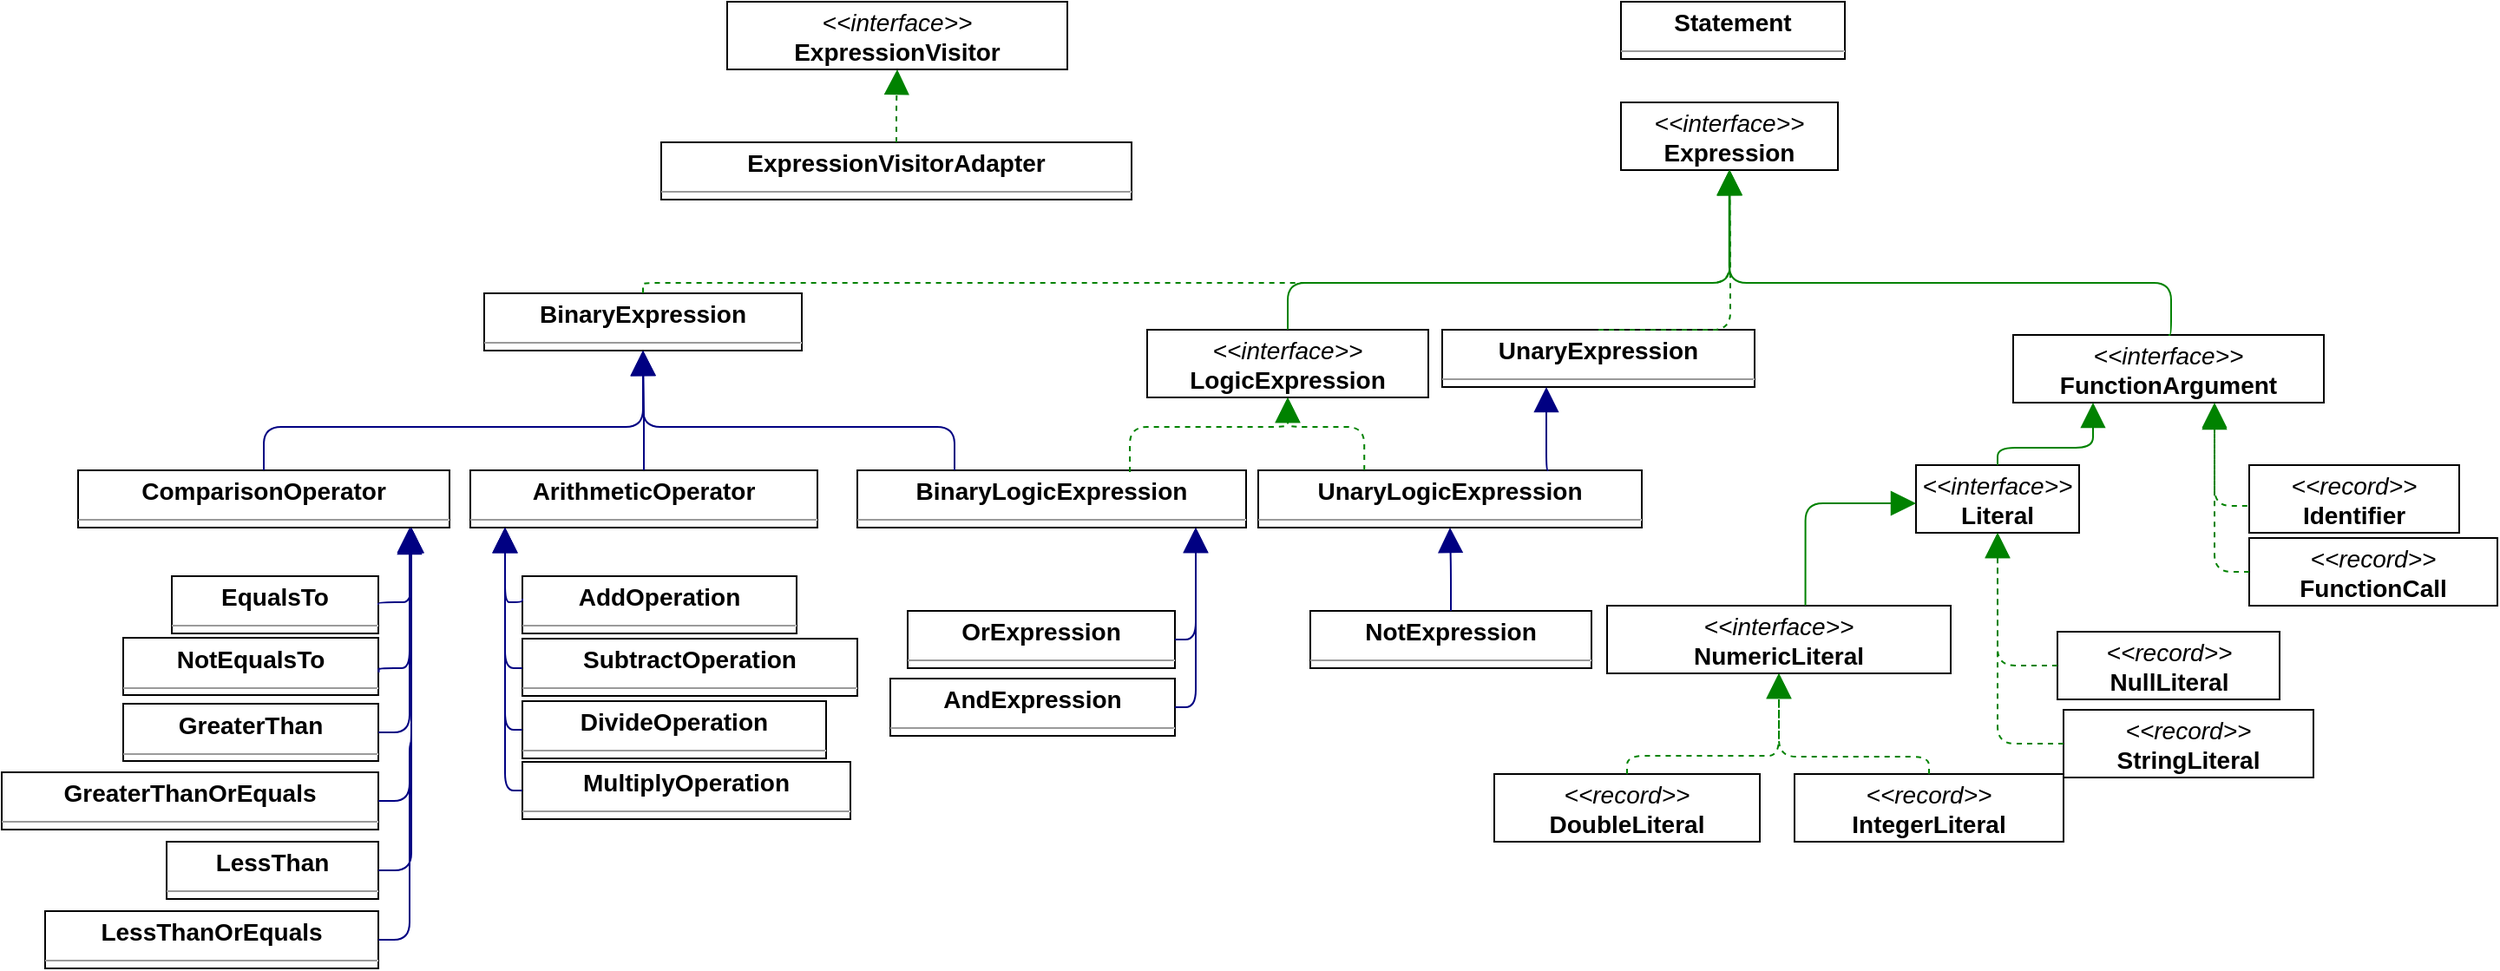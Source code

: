<mxfile version="27.1.4">
  <diagram name="Page-1" id="yp0OEIX2oCFz1iNVK1zR">
    <mxGraphModel dx="576" dy="1897" grid="1" gridSize="10" guides="1" tooltips="1" connect="1" arrows="1" fold="1" page="1" pageScale="1" pageWidth="850" pageHeight="1100" math="0" shadow="0">
      <root>
        <mxCell id="0" />
        <mxCell id="1" parent="0" />
        <mxCell id="x8wqoXhmhFcVxB8aigLl-1" value="&lt;p style=&quot;margin:0px;margin-top:4px;text-align:center;&quot;&gt;&lt;b&gt;AddOperation&lt;/b&gt;&lt;/p&gt;&lt;hr size=&quot;1&quot;/&gt;" style="verticalAlign=top;align=left;overflow=fill;fontSize=14;fontFamily=Helvetica;html=1;rounded=0;shadow=0;comic=0;labelBackgroundColor=none;strokeWidth=1;" parent="1" vertex="1">
          <mxGeometry x="1450" y="207" width="158" height="33" as="geometry" />
        </mxCell>
        <mxCell id="x8wqoXhmhFcVxB8aigLl-2" value="&lt;p style=&quot;margin:0px;margin-top:4px;text-align:center;&quot;&gt;&lt;b&gt;AndExpression&lt;/b&gt;&lt;/p&gt;&lt;hr size=&quot;1&quot;/&gt;" style="verticalAlign=top;align=left;overflow=fill;fontSize=14;fontFamily=Helvetica;html=1;rounded=0;shadow=0;comic=0;labelBackgroundColor=none;strokeWidth=1;" parent="1" vertex="1">
          <mxGeometry x="1662" y="266" width="164" height="33" as="geometry" />
        </mxCell>
        <mxCell id="x8wqoXhmhFcVxB8aigLl-3" value="&lt;p style=&quot;margin:0px;margin-top:4px;text-align:center;&quot;&gt;&lt;b&gt;ArithmeticOperator&lt;/b&gt;&lt;/p&gt;&lt;hr size=&quot;1&quot;/&gt;" style="verticalAlign=top;align=left;overflow=fill;fontSize=14;fontFamily=Helvetica;html=1;rounded=0;shadow=0;comic=0;labelBackgroundColor=none;strokeWidth=1;" parent="1" vertex="1">
          <mxGeometry x="1420" y="146" width="200" height="33" as="geometry" />
        </mxCell>
        <mxCell id="x8wqoXhmhFcVxB8aigLl-4" value="&lt;p style=&quot;margin:0px;margin-top:4px;text-align:center;&quot;&gt;&lt;b&gt;BinaryExpression&lt;/b&gt;&lt;/p&gt;&lt;hr size=&quot;1&quot;/&gt;" style="verticalAlign=top;align=left;overflow=fill;fontSize=14;fontFamily=Helvetica;html=1;rounded=0;shadow=0;comic=0;labelBackgroundColor=none;strokeWidth=1;" parent="1" vertex="1">
          <mxGeometry x="1428" y="44" width="183" height="33" as="geometry" />
        </mxCell>
        <mxCell id="x8wqoXhmhFcVxB8aigLl-5" value="&lt;p style=&quot;margin:0px;margin-top:4px;text-align:center;&quot;&gt;&lt;b&gt;BinaryLogicExpression&lt;/b&gt;&lt;/p&gt;&lt;hr size=&quot;1&quot;/&gt;" style="verticalAlign=top;align=left;overflow=fill;fontSize=14;fontFamily=Helvetica;html=1;rounded=0;shadow=0;comic=0;labelBackgroundColor=none;strokeWidth=1;" parent="1" vertex="1">
          <mxGeometry x="1643" y="146" width="224" height="33" as="geometry" />
        </mxCell>
        <mxCell id="x8wqoXhmhFcVxB8aigLl-6" value="&lt;p style=&quot;margin:0px;margin-top:4px;text-align:center;&quot;&gt;&lt;b&gt;ComparisonOperator&lt;/b&gt;&lt;/p&gt;&lt;hr size=&quot;1&quot;/&gt;" style="verticalAlign=top;align=left;overflow=fill;fontSize=14;fontFamily=Helvetica;html=1;rounded=0;shadow=0;comic=0;labelBackgroundColor=none;strokeWidth=1;" parent="1" vertex="1">
          <mxGeometry x="1194" y="146" width="214" height="33" as="geometry" />
        </mxCell>
        <mxCell id="x8wqoXhmhFcVxB8aigLl-7" value="&lt;p style=&quot;margin:0px;margin-top:4px;text-align:center;&quot;&gt;&lt;b&gt;DivideOperation&lt;/b&gt;&lt;/p&gt;&lt;hr size=&quot;1&quot;/&gt;" style="verticalAlign=top;align=left;overflow=fill;fontSize=14;fontFamily=Helvetica;html=1;rounded=0;shadow=0;comic=0;labelBackgroundColor=none;strokeWidth=1;" parent="1" vertex="1">
          <mxGeometry x="1450" y="279" width="175" height="33" as="geometry" />
        </mxCell>
        <mxCell id="x8wqoXhmhFcVxB8aigLl-8" value="&lt;p style=&quot;margin:0px;margin-top:4px;text-align:center;&quot;&gt;&lt;i&gt;&amp;lt;&amp;lt;record&amp;gt;&amp;gt;&lt;/i&gt;&lt;br/&gt;&lt;b&gt;DoubleLiteral&lt;/b&gt;&lt;/p&gt;&lt;hr size=&quot;1&quot;/&gt;" style="verticalAlign=top;align=left;overflow=fill;fontSize=14;fontFamily=Helvetica;html=1;rounded=0;shadow=0;comic=0;labelBackgroundColor=none;strokeWidth=1;" parent="1" vertex="1">
          <mxGeometry x="2010" y="321" width="153" height="39" as="geometry" />
        </mxCell>
        <mxCell id="x8wqoXhmhFcVxB8aigLl-9" value="&lt;p style=&quot;margin:0px;margin-top:4px;text-align:center;&quot;&gt;&lt;b&gt;EqualsTo&lt;/b&gt;&lt;/p&gt;&lt;hr size=&quot;1&quot;/&gt;" style="verticalAlign=top;align=left;overflow=fill;fontSize=14;fontFamily=Helvetica;html=1;rounded=0;shadow=0;comic=0;labelBackgroundColor=none;strokeWidth=1;" parent="1" vertex="1">
          <mxGeometry x="1248" y="207" width="119" height="33" as="geometry" />
        </mxCell>
        <mxCell id="x8wqoXhmhFcVxB8aigLl-10" value="&lt;p style=&quot;margin:0px;margin-top:4px;text-align:center;&quot;&gt;&lt;i&gt;&amp;lt;&amp;lt;interface&amp;gt;&amp;gt;&lt;/i&gt;&lt;br/&gt;&lt;b&gt;Expression&lt;/b&gt;&lt;/p&gt;&lt;hr size=&quot;1&quot;/&gt;" style="verticalAlign=top;align=left;overflow=fill;fontSize=14;fontFamily=Helvetica;html=1;rounded=0;shadow=0;comic=0;labelBackgroundColor=none;strokeWidth=1;" parent="1" vertex="1">
          <mxGeometry x="2083" y="-66" width="125" height="39" as="geometry" />
        </mxCell>
        <mxCell id="x8wqoXhmhFcVxB8aigLl-11" value="&lt;p style=&quot;margin:0px;margin-top:4px;text-align:center;&quot;&gt;&lt;i&gt;&amp;lt;&amp;lt;interface&amp;gt;&amp;gt;&lt;/i&gt;&lt;br/&gt;&lt;b&gt;ExpressionVisitor&lt;T&gt;&lt;/b&gt;&lt;/p&gt;&lt;hr size=&quot;1&quot;/&gt;" style="verticalAlign=top;align=left;overflow=fill;fontSize=14;fontFamily=Helvetica;html=1;rounded=0;shadow=0;comic=0;labelBackgroundColor=none;strokeWidth=1;" parent="1" vertex="1">
          <mxGeometry x="1568" y="-124" width="196" height="39" as="geometry" />
        </mxCell>
        <mxCell id="x8wqoXhmhFcVxB8aigLl-12" value="&lt;p style=&quot;margin:0px;margin-top:4px;text-align:center;&quot;&gt;&lt;b&gt;ExpressionVisitorAdapter&lt;T&gt;&lt;/b&gt;&lt;/p&gt;&lt;hr size=&quot;1&quot;/&gt;" style="verticalAlign=top;align=left;overflow=fill;fontSize=14;fontFamily=Helvetica;html=1;rounded=0;shadow=0;comic=0;labelBackgroundColor=none;strokeWidth=1;" parent="1" vertex="1">
          <mxGeometry x="1530" y="-43" width="271" height="33" as="geometry" />
        </mxCell>
        <mxCell id="x8wqoXhmhFcVxB8aigLl-13" value="&lt;p style=&quot;margin:0px;margin-top:4px;text-align:center;&quot;&gt;&lt;i&gt;&amp;lt;&amp;lt;interface&amp;gt;&amp;gt;&lt;/i&gt;&lt;br/&gt;&lt;b&gt;FunctionArgument&lt;/b&gt;&lt;/p&gt;&lt;hr size=&quot;1&quot;/&gt;" style="verticalAlign=top;align=left;overflow=fill;fontSize=14;fontFamily=Helvetica;html=1;rounded=0;shadow=0;comic=0;labelBackgroundColor=none;strokeWidth=1;" parent="1" vertex="1">
          <mxGeometry x="2309" y="68" width="179" height="39" as="geometry" />
        </mxCell>
        <mxCell id="x8wqoXhmhFcVxB8aigLl-14" value="&lt;p style=&quot;margin:0px;margin-top:4px;text-align:center;&quot;&gt;&lt;i&gt;&amp;lt;&amp;lt;record&amp;gt;&amp;gt;&lt;/i&gt;&lt;br/&gt;&lt;b&gt;FunctionCall&lt;/b&gt;&lt;/p&gt;&lt;hr size=&quot;1&quot;/&gt;" style="verticalAlign=top;align=left;overflow=fill;fontSize=14;fontFamily=Helvetica;html=1;rounded=0;shadow=0;comic=0;labelBackgroundColor=none;strokeWidth=1;" parent="1" vertex="1">
          <mxGeometry x="2445" y="185" width="143" height="39" as="geometry" />
        </mxCell>
        <mxCell id="x8wqoXhmhFcVxB8aigLl-15" value="&lt;p style=&quot;margin:0px;margin-top:4px;text-align:center;&quot;&gt;&lt;b&gt;GreaterThan&lt;/b&gt;&lt;/p&gt;&lt;hr size=&quot;1&quot;/&gt;" style="verticalAlign=top;align=left;overflow=fill;fontSize=14;fontFamily=Helvetica;html=1;rounded=0;shadow=0;comic=0;labelBackgroundColor=none;strokeWidth=1;" parent="1" vertex="1">
          <mxGeometry x="1220" y="280.5" width="147" height="33" as="geometry" />
        </mxCell>
        <mxCell id="x8wqoXhmhFcVxB8aigLl-16" value="&lt;p style=&quot;margin:0px;margin-top:4px;text-align:center;&quot;&gt;&lt;b&gt;GreaterThanOrEquals&lt;/b&gt;&lt;/p&gt;&lt;hr size=&quot;1&quot;/&gt;" style="verticalAlign=top;align=left;overflow=fill;fontSize=14;fontFamily=Helvetica;html=1;rounded=0;shadow=0;comic=0;labelBackgroundColor=none;strokeWidth=1;" parent="1" vertex="1">
          <mxGeometry x="1150" y="320" width="217" height="33" as="geometry" />
        </mxCell>
        <mxCell id="x8wqoXhmhFcVxB8aigLl-17" value="&lt;p style=&quot;margin:0px;margin-top:4px;text-align:center;&quot;&gt;&lt;i&gt;&amp;lt;&amp;lt;record&amp;gt;&amp;gt;&lt;/i&gt;&lt;br/&gt;&lt;b&gt;Identifier&lt;/b&gt;&lt;/p&gt;&lt;hr size=&quot;1&quot;/&gt;" style="verticalAlign=top;align=left;overflow=fill;fontSize=14;fontFamily=Helvetica;html=1;rounded=0;shadow=0;comic=0;labelBackgroundColor=none;strokeWidth=1;" parent="1" vertex="1">
          <mxGeometry x="2445" y="143" width="121" height="39" as="geometry" />
        </mxCell>
        <mxCell id="x8wqoXhmhFcVxB8aigLl-18" value="&lt;p style=&quot;margin:0px;margin-top:4px;text-align:center;&quot;&gt;&lt;i&gt;&amp;lt;&amp;lt;record&amp;gt;&amp;gt;&lt;/i&gt;&lt;br/&gt;&lt;b&gt;IntegerLiteral&lt;/b&gt;&lt;/p&gt;&lt;hr size=&quot;1&quot;/&gt;" style="verticalAlign=top;align=left;overflow=fill;fontSize=14;fontFamily=Helvetica;html=1;rounded=0;shadow=0;comic=0;labelBackgroundColor=none;strokeWidth=1;" parent="1" vertex="1">
          <mxGeometry x="2183" y="321" width="155" height="39" as="geometry" />
        </mxCell>
        <mxCell id="x8wqoXhmhFcVxB8aigLl-19" value="&lt;p style=&quot;margin:0px;margin-top:4px;text-align:center;&quot;&gt;&lt;b&gt;LessThan&lt;/b&gt;&lt;/p&gt;&lt;hr size=&quot;1&quot;/&gt;" style="verticalAlign=top;align=left;overflow=fill;fontSize=14;fontFamily=Helvetica;html=1;rounded=0;shadow=0;comic=0;labelBackgroundColor=none;strokeWidth=1;" parent="1" vertex="1">
          <mxGeometry x="1245" y="360" width="122" height="33" as="geometry" />
        </mxCell>
        <mxCell id="x8wqoXhmhFcVxB8aigLl-20" value="&lt;p style=&quot;margin:0px;margin-top:4px;text-align:center;&quot;&gt;&lt;b&gt;LessThanOrEquals&lt;/b&gt;&lt;/p&gt;&lt;hr size=&quot;1&quot;/&gt;" style="verticalAlign=top;align=left;overflow=fill;fontSize=14;fontFamily=Helvetica;html=1;rounded=0;shadow=0;comic=0;labelBackgroundColor=none;strokeWidth=1;" parent="1" vertex="1">
          <mxGeometry x="1175" y="400" width="192" height="33" as="geometry" />
        </mxCell>
        <mxCell id="x8wqoXhmhFcVxB8aigLl-21" value="&lt;p style=&quot;margin:0px;margin-top:4px;text-align:center;&quot;&gt;&lt;i&gt;&amp;lt;&amp;lt;interface&amp;gt;&amp;gt;&lt;/i&gt;&lt;br/&gt;&lt;b&gt;Literal&lt;/b&gt;&lt;/p&gt;&lt;hr size=&quot;1&quot;/&gt;" style="verticalAlign=top;align=left;overflow=fill;fontSize=14;fontFamily=Helvetica;html=1;rounded=0;shadow=0;comic=0;labelBackgroundColor=none;strokeWidth=1;" parent="1" vertex="1">
          <mxGeometry x="2253" y="143" width="94" height="39" as="geometry" />
        </mxCell>
        <mxCell id="x8wqoXhmhFcVxB8aigLl-22" value="&lt;p style=&quot;margin:0px;margin-top:4px;text-align:center;&quot;&gt;&lt;i&gt;&amp;lt;&amp;lt;interface&amp;gt;&amp;gt;&lt;/i&gt;&lt;br/&gt;&lt;b&gt;LogicExpression&lt;/b&gt;&lt;/p&gt;&lt;hr size=&quot;1&quot;/&gt;" style="verticalAlign=top;align=left;overflow=fill;fontSize=14;fontFamily=Helvetica;html=1;rounded=0;shadow=0;comic=0;labelBackgroundColor=none;strokeWidth=1;" parent="1" vertex="1">
          <mxGeometry x="1810" y="65" width="162" height="39" as="geometry" />
        </mxCell>
        <mxCell id="x8wqoXhmhFcVxB8aigLl-23" value="&lt;p style=&quot;margin:0px;margin-top:4px;text-align:center;&quot;&gt;&lt;b&gt;MultiplyOperation&lt;/b&gt;&lt;/p&gt;&lt;hr size=&quot;1&quot;/&gt;" style="verticalAlign=top;align=left;overflow=fill;fontSize=14;fontFamily=Helvetica;html=1;rounded=0;shadow=0;comic=0;labelBackgroundColor=none;strokeWidth=1;" parent="1" vertex="1">
          <mxGeometry x="1450" y="314" width="189" height="33" as="geometry" />
        </mxCell>
        <mxCell id="x8wqoXhmhFcVxB8aigLl-25" value="&lt;p style=&quot;margin:0px;margin-top:4px;text-align:center;&quot;&gt;&lt;b&gt;NotExpression&lt;/b&gt;&lt;/p&gt;&lt;hr size=&quot;1&quot;/&gt;" style="verticalAlign=top;align=left;overflow=fill;fontSize=14;fontFamily=Helvetica;html=1;rounded=0;shadow=0;comic=0;labelBackgroundColor=none;strokeWidth=1;" parent="1" vertex="1">
          <mxGeometry x="1904" y="227" width="162" height="33" as="geometry" />
        </mxCell>
        <mxCell id="x8wqoXhmhFcVxB8aigLl-26" value="&lt;p style=&quot;margin:0px;margin-top:4px;text-align:center;&quot;&gt;&lt;i&gt;&amp;lt;&amp;lt;record&amp;gt;&amp;gt;&lt;/i&gt;&lt;br/&gt;&lt;b&gt;NullLiteral&lt;/b&gt;&lt;/p&gt;&lt;hr size=&quot;1&quot;/&gt;" style="verticalAlign=top;align=left;overflow=fill;fontSize=14;fontFamily=Helvetica;html=1;rounded=0;shadow=0;comic=0;labelBackgroundColor=none;strokeWidth=1;" parent="1" vertex="1">
          <mxGeometry x="2334.5" y="239" width="128" height="39" as="geometry" />
        </mxCell>
        <mxCell id="x8wqoXhmhFcVxB8aigLl-27" value="&lt;p style=&quot;margin:0px;margin-top:4px;text-align:center;&quot;&gt;&lt;i&gt;&amp;lt;&amp;lt;interface&amp;gt;&amp;gt;&lt;/i&gt;&lt;br/&gt;&lt;b&gt;NumericLiteral&lt;T, S&gt;&lt;/b&gt;&lt;/p&gt;&lt;hr size=&quot;1&quot;/&gt;" style="verticalAlign=top;align=left;overflow=fill;fontSize=14;fontFamily=Helvetica;html=1;rounded=0;shadow=0;comic=0;labelBackgroundColor=none;strokeWidth=1;" parent="1" vertex="1">
          <mxGeometry x="2075" y="224" width="198" height="39" as="geometry" />
        </mxCell>
        <mxCell id="x8wqoXhmhFcVxB8aigLl-28" value="&lt;p style=&quot;margin:0px;margin-top:4px;text-align:center;&quot;&gt;&lt;b&gt;OrExpression&lt;/b&gt;&lt;/p&gt;&lt;hr size=&quot;1&quot;/&gt;" style="verticalAlign=top;align=left;overflow=fill;fontSize=14;fontFamily=Helvetica;html=1;rounded=0;shadow=0;comic=0;labelBackgroundColor=none;strokeWidth=1;" parent="1" vertex="1">
          <mxGeometry x="1672" y="227" width="154" height="33" as="geometry" />
        </mxCell>
        <mxCell id="x8wqoXhmhFcVxB8aigLl-29" value="&lt;p style=&quot;margin:0px;margin-top:4px;text-align:center;&quot;&gt;&lt;b&gt;Statement&lt;/b&gt;&lt;/p&gt;&lt;hr size=&quot;1&quot;/&gt;" style="verticalAlign=top;align=left;overflow=fill;fontSize=14;fontFamily=Helvetica;html=1;rounded=0;shadow=0;comic=0;labelBackgroundColor=none;strokeWidth=1;" parent="1" vertex="1">
          <mxGeometry x="2083" y="-124" width="129" height="33" as="geometry" />
        </mxCell>
        <mxCell id="x8wqoXhmhFcVxB8aigLl-30" value="&lt;p style=&quot;margin:0px;margin-top:4px;text-align:center;&quot;&gt;&lt;i&gt;&amp;lt;&amp;lt;record&amp;gt;&amp;gt;&lt;/i&gt;&lt;br/&gt;&lt;b&gt;StringLiteral&lt;/b&gt;&lt;/p&gt;&lt;hr size=&quot;1&quot;/&gt;" style="verticalAlign=top;align=left;overflow=fill;fontSize=14;fontFamily=Helvetica;html=1;rounded=0;shadow=0;comic=0;labelBackgroundColor=none;strokeWidth=1;" parent="1" vertex="1">
          <mxGeometry x="2338" y="284" width="144" height="39" as="geometry" />
        </mxCell>
        <mxCell id="x8wqoXhmhFcVxB8aigLl-31" value="&lt;p style=&quot;margin:0px;margin-top:4px;text-align:center;&quot;&gt;&lt;b&gt;SubtractOperation&lt;/b&gt;&lt;/p&gt;&lt;hr size=&quot;1&quot;/&gt;" style="verticalAlign=top;align=left;overflow=fill;fontSize=14;fontFamily=Helvetica;html=1;rounded=0;shadow=0;comic=0;labelBackgroundColor=none;strokeWidth=1;" parent="1" vertex="1">
          <mxGeometry x="1450" y="243" width="193" height="33" as="geometry" />
        </mxCell>
        <mxCell id="x8wqoXhmhFcVxB8aigLl-32" value="&lt;p style=&quot;margin:0px;margin-top:4px;text-align:center;&quot;&gt;&lt;b&gt;UnaryExpression&lt;/b&gt;&lt;/p&gt;&lt;hr size=&quot;1&quot;/&gt;" style="verticalAlign=top;align=left;overflow=fill;fontSize=14;fontFamily=Helvetica;html=1;rounded=0;shadow=0;comic=0;labelBackgroundColor=none;strokeWidth=1;" parent="1" vertex="1">
          <mxGeometry x="1980" y="65" width="180" height="33" as="geometry" />
        </mxCell>
        <mxCell id="x8wqoXhmhFcVxB8aigLl-33" value="&lt;p style=&quot;margin:0px;margin-top:4px;text-align:center;&quot;&gt;&lt;b&gt;UnaryLogicExpression&lt;/b&gt;&lt;/p&gt;&lt;hr size=&quot;1&quot;/&gt;" style="verticalAlign=top;align=left;overflow=fill;fontSize=14;fontFamily=Helvetica;html=1;rounded=0;shadow=0;comic=0;labelBackgroundColor=none;strokeWidth=1;" parent="1" vertex="1">
          <mxGeometry x="1874" y="146" width="221" height="33" as="geometry" />
        </mxCell>
        <mxCell id="x8wqoXhmhFcVxB8aigLl-34" value="" style="html=1;rounded=1;edgeStyle=orthogonalEdgeStyle;dashed=0;startArrow=none;endArrow=block;endSize=12;strokeColor=#000082;entryX=0.500;entryY=1.001;entryDx=0;entryDy=0;" parent="1" edge="1">
          <mxGeometry width="50" height="50" relative="1" as="geometry">
            <Array as="points">
              <mxPoint x="1440" y="222" />
            </Array>
            <mxPoint x="1450" y="220" as="sourcePoint" />
            <mxPoint x="1440" y="179" as="targetPoint" />
          </mxGeometry>
        </mxCell>
        <mxCell id="x8wqoXhmhFcVxB8aigLl-35" value="" style="html=1;rounded=1;edgeStyle=orthogonalEdgeStyle;dashed=0;startArrow=none;endArrow=block;endSize=12;strokeColor=#000082;exitX=1;exitY=0.5;exitDx=0;exitDy=0;entryX=0.500;entryY=1.002;entryDx=0;entryDy=0;" parent="1" source="x8wqoXhmhFcVxB8aigLl-2" edge="1">
          <mxGeometry width="50" height="50" relative="1" as="geometry">
            <Array as="points">
              <mxPoint x="1838" y="283" />
            </Array>
            <mxPoint x="1838" y="179.0" as="targetPoint" />
          </mxGeometry>
        </mxCell>
        <mxCell id="x8wqoXhmhFcVxB8aigLl-36" value="" style="html=1;rounded=1;edgeStyle=orthogonalEdgeStyle;dashed=0;startArrow=none;endArrow=block;endSize=12;strokeColor=#000082;exitX=0.500;exitY=0.001;exitDx=0;exitDy=0;entryX=0.500;entryY=1.001;entryDx=0;entryDy=0;" parent="1" source="x8wqoXhmhFcVxB8aigLl-3" target="x8wqoXhmhFcVxB8aigLl-4" edge="1">
          <mxGeometry width="50" height="50" relative="1" as="geometry">
            <Array as="points" />
          </mxGeometry>
        </mxCell>
        <mxCell id="x8wqoXhmhFcVxB8aigLl-37" value="" style="html=1;rounded=1;edgeStyle=orthogonalEdgeStyle;dashed=1;startArrow=none;endArrow=block;endSize=12;strokeColor=#008200;exitX=0.500;exitY=0.002;exitDx=0;exitDy=0;entryX=0.500;entryY=1.000;entryDx=0;entryDy=0;" parent="1" source="x8wqoXhmhFcVxB8aigLl-4" target="x8wqoXhmhFcVxB8aigLl-10" edge="1">
          <mxGeometry width="50" height="50" relative="1" as="geometry">
            <Array as="points">
              <mxPoint x="1520" y="40" />
              <mxPoint x="1520" y="40" />
              <mxPoint x="1520" y="38" />
              <mxPoint x="2146" y="38" />
            </Array>
          </mxGeometry>
        </mxCell>
        <mxCell id="x8wqoXhmhFcVxB8aigLl-38" value="" style="html=1;rounded=1;edgeStyle=orthogonalEdgeStyle;dashed=0;startArrow=none;endArrow=block;endSize=12;strokeColor=#000082;exitX=0.25;exitY=0;exitDx=0;exitDy=0;entryX=0.500;entryY=1.001;entryDx=0;entryDy=0;" parent="1" source="x8wqoXhmhFcVxB8aigLl-5" target="x8wqoXhmhFcVxB8aigLl-4" edge="1">
          <mxGeometry width="50" height="50" relative="1" as="geometry">
            <Array as="points">
              <mxPoint x="1699" y="121" />
              <mxPoint x="1520" y="121" />
            </Array>
          </mxGeometry>
        </mxCell>
        <mxCell id="x8wqoXhmhFcVxB8aigLl-39" value="" style="html=1;rounded=1;edgeStyle=orthogonalEdgeStyle;dashed=1;startArrow=none;endArrow=block;endSize=12;strokeColor=#008200;exitX=0.701;exitY=0.032;exitDx=0;exitDy=0;entryX=0.500;entryY=1.002;entryDx=0;entryDy=0;exitPerimeter=0;" parent="1" source="x8wqoXhmhFcVxB8aigLl-5" target="x8wqoXhmhFcVxB8aigLl-22" edge="1">
          <mxGeometry width="50" height="50" relative="1" as="geometry">
            <Array as="points">
              <mxPoint x="1800" y="121" />
              <mxPoint x="1891" y="121" />
            </Array>
          </mxGeometry>
        </mxCell>
        <mxCell id="x8wqoXhmhFcVxB8aigLl-40" value="" style="html=1;rounded=1;edgeStyle=orthogonalEdgeStyle;dashed=0;startArrow=none;endArrow=block;endSize=12;strokeColor=#000082;exitX=0.500;exitY=0.002;exitDx=0;exitDy=0;entryX=0.500;entryY=1.000;entryDx=0;entryDy=0;" parent="1" source="x8wqoXhmhFcVxB8aigLl-6" target="x8wqoXhmhFcVxB8aigLl-4" edge="1">
          <mxGeometry width="50" height="50" relative="1" as="geometry">
            <Array as="points">
              <mxPoint x="1301" y="121" />
              <mxPoint x="1520" y="121" />
            </Array>
          </mxGeometry>
        </mxCell>
        <mxCell id="x8wqoXhmhFcVxB8aigLl-41" value="" style="html=1;rounded=1;edgeStyle=orthogonalEdgeStyle;dashed=0;startArrow=none;endArrow=block;endSize=12;strokeColor=#000082;exitX=0.000;exitY=0.500;exitDx=0;exitDy=0;entryX=0.500;entryY=1.001;entryDx=0;entryDy=0;" parent="1" source="x8wqoXhmhFcVxB8aigLl-7" edge="1">
          <mxGeometry width="50" height="50" relative="1" as="geometry">
            <Array as="points">
              <mxPoint x="1440" y="296" />
            </Array>
            <mxPoint x="1440" y="179" as="targetPoint" />
          </mxGeometry>
        </mxCell>
        <mxCell id="x8wqoXhmhFcVxB8aigLl-42" value="" style="html=1;rounded=1;edgeStyle=orthogonalEdgeStyle;dashed=1;startArrow=none;endArrow=block;endSize=12;strokeColor=#008200;exitX=0.500;exitY=0.002;exitDx=0;exitDy=0;entryX=0.500;entryY=1.002;entryDx=0;entryDy=0;" parent="1" source="x8wqoXhmhFcVxB8aigLl-8" target="x8wqoXhmhFcVxB8aigLl-27" edge="1">
          <mxGeometry width="50" height="50" relative="1" as="geometry">
            <Array as="points">
              <mxPoint x="2152" y="310.5" />
              <mxPoint x="2239" y="310.5" />
            </Array>
          </mxGeometry>
        </mxCell>
        <mxCell id="x8wqoXhmhFcVxB8aigLl-43" value="" style="html=1;rounded=1;edgeStyle=orthogonalEdgeStyle;dashed=0;startArrow=none;endArrow=block;endSize=12;strokeColor=#000082;exitX=1.000;exitY=0.500;exitDx=0;exitDy=0;entryX=0.500;entryY=1.001;entryDx=0;entryDy=0;" parent="1" source="x8wqoXhmhFcVxB8aigLl-9" edge="1">
          <mxGeometry width="50" height="50" relative="1" as="geometry">
            <Array as="points">
              <mxPoint x="1386" y="222" />
            </Array>
            <mxPoint x="1386" y="179" as="targetPoint" />
          </mxGeometry>
        </mxCell>
        <mxCell id="x8wqoXhmhFcVxB8aigLl-44" value="" style="html=1;rounded=1;edgeStyle=orthogonalEdgeStyle;dashed=1;startArrow=none;endArrow=block;endSize=12;strokeColor=#008200;exitX=0.500;exitY=0.002;exitDx=0;exitDy=0;entryX=0.500;entryY=1.002;entryDx=0;entryDy=0;" parent="1" source="x8wqoXhmhFcVxB8aigLl-12" target="x8wqoXhmhFcVxB8aigLl-11" edge="1">
          <mxGeometry width="50" height="50" relative="1" as="geometry">
            <Array as="points" />
          </mxGeometry>
        </mxCell>
        <mxCell id="x8wqoXhmhFcVxB8aigLl-45" value="" style="html=1;rounded=1;edgeStyle=orthogonalEdgeStyle;dashed=0;startArrow=none;endArrow=block;endSize=12;strokeColor=#008200;exitX=0.500;exitY=0.001;exitDx=0;exitDy=0;entryX=0.499;entryY=1.000;entryDx=0;entryDy=0;" parent="1" source="x8wqoXhmhFcVxB8aigLl-13" target="x8wqoXhmhFcVxB8aigLl-10" edge="1">
          <mxGeometry width="50" height="50" relative="1" as="geometry">
            <Array as="points">
              <mxPoint x="2400" y="38" />
              <mxPoint x="2145" y="38" />
            </Array>
          </mxGeometry>
        </mxCell>
        <mxCell id="x8wqoXhmhFcVxB8aigLl-46" value="" style="html=1;rounded=1;edgeStyle=orthogonalEdgeStyle;dashed=1;startArrow=none;endArrow=block;endSize=12;strokeColor=#008200;exitX=0;exitY=0.5;exitDx=0;exitDy=0;" parent="1" source="x8wqoXhmhFcVxB8aigLl-14" edge="1">
          <mxGeometry width="50" height="50" relative="1" as="geometry">
            <Array as="points">
              <mxPoint x="2425" y="205" />
            </Array>
            <mxPoint x="2425" y="108" as="targetPoint" />
          </mxGeometry>
        </mxCell>
        <mxCell id="x8wqoXhmhFcVxB8aigLl-48" value="" style="html=1;rounded=1;edgeStyle=orthogonalEdgeStyle;dashed=0;startArrow=none;endArrow=block;endSize=12;strokeColor=#000082;entryX=0.500;entryY=1.001;entryDx=0;entryDy=0;exitX=1;exitY=0.5;exitDx=0;exitDy=0;" parent="1" source="x8wqoXhmhFcVxB8aigLl-16" edge="1">
          <mxGeometry width="50" height="50" relative="1" as="geometry">
            <Array as="points">
              <mxPoint x="1385" y="336" />
              <mxPoint x="1385" y="304" />
              <mxPoint x="1386" y="304" />
            </Array>
            <mxPoint x="1365" y="345" as="sourcePoint" />
            <mxPoint x="1386" y="179" as="targetPoint" />
          </mxGeometry>
        </mxCell>
        <mxCell id="x8wqoXhmhFcVxB8aigLl-50" value="" style="html=1;rounded=1;edgeStyle=orthogonalEdgeStyle;dashed=1;startArrow=none;endArrow=block;endSize=12;strokeColor=#008200;exitX=0.500;exitY=0.002;exitDx=0;exitDy=0;entryX=0.500;entryY=1.002;entryDx=0;entryDy=0;" parent="1" source="x8wqoXhmhFcVxB8aigLl-18" target="x8wqoXhmhFcVxB8aigLl-27" edge="1">
          <mxGeometry width="50" height="50" relative="1" as="geometry">
            <Array as="points">
              <mxPoint x="2261" y="311" />
              <mxPoint x="2174" y="311" />
            </Array>
          </mxGeometry>
        </mxCell>
        <mxCell id="x8wqoXhmhFcVxB8aigLl-51" value="" style="html=1;rounded=1;edgeStyle=orthogonalEdgeStyle;dashed=0;startArrow=none;endArrow=block;endSize=12;strokeColor=#000082;exitX=1.000;exitY=0.500;exitDx=0;exitDy=0;entryX=0.500;entryY=1.001;entryDx=0;entryDy=0;" parent="1" source="x8wqoXhmhFcVxB8aigLl-19" edge="1">
          <mxGeometry width="50" height="50" relative="1" as="geometry">
            <Array as="points">
              <mxPoint x="1386" y="377" />
            </Array>
            <mxPoint x="1386" y="179" as="targetPoint" />
          </mxGeometry>
        </mxCell>
        <mxCell id="x8wqoXhmhFcVxB8aigLl-52" value="" style="html=1;rounded=1;edgeStyle=orthogonalEdgeStyle;dashed=0;startArrow=none;endArrow=block;endSize=12;strokeColor=#000082;exitX=1.000;exitY=0.500;exitDx=0;exitDy=0;entryX=0.500;entryY=1.001;entryDx=0;entryDy=0;" parent="1" source="x8wqoXhmhFcVxB8aigLl-20" edge="1">
          <mxGeometry width="50" height="50" relative="1" as="geometry">
            <Array as="points">
              <mxPoint x="1385" y="417" />
              <mxPoint x="1385" y="303" />
              <mxPoint x="1386" y="303" />
            </Array>
            <mxPoint x="1386" y="179" as="targetPoint" />
          </mxGeometry>
        </mxCell>
        <mxCell id="x8wqoXhmhFcVxB8aigLl-53" value="" style="html=1;rounded=1;edgeStyle=orthogonalEdgeStyle;dashed=0;startArrow=none;endArrow=block;endSize=12;strokeColor=#008200;exitX=0.500;exitY=0.001;exitDx=0;exitDy=0;" parent="1" source="x8wqoXhmhFcVxB8aigLl-21" target="x8wqoXhmhFcVxB8aigLl-13" edge="1">
          <mxGeometry width="50" height="50" relative="1" as="geometry">
            <Array as="points">
              <mxPoint x="2300" y="133" />
              <mxPoint x="2355" y="133" />
            </Array>
            <mxPoint x="2409" y="133" as="targetPoint" />
          </mxGeometry>
        </mxCell>
        <mxCell id="x8wqoXhmhFcVxB8aigLl-54" value="" style="html=1;rounded=1;edgeStyle=orthogonalEdgeStyle;dashed=0;startArrow=none;endArrow=block;endSize=12;strokeColor=#008200;exitX=0.500;exitY=0.001;exitDx=0;exitDy=0;entryX=0.502;entryY=0.999;entryDx=0;entryDy=0;" parent="1" source="x8wqoXhmhFcVxB8aigLl-22" target="x8wqoXhmhFcVxB8aigLl-10" edge="1">
          <mxGeometry width="50" height="50" relative="1" as="geometry">
            <Array as="points">
              <mxPoint x="1891" y="38" />
              <mxPoint x="2146" y="38" />
            </Array>
          </mxGeometry>
        </mxCell>
        <mxCell id="x8wqoXhmhFcVxB8aigLl-55" value="" style="html=1;rounded=1;edgeStyle=orthogonalEdgeStyle;dashed=0;startArrow=none;endArrow=block;endSize=12;strokeColor=#000082;exitX=0.000;exitY=0.500;exitDx=0;exitDy=0;entryX=0.500;entryY=1.001;entryDx=0;entryDy=0;" parent="1" source="x8wqoXhmhFcVxB8aigLl-23" edge="1">
          <mxGeometry width="50" height="50" relative="1" as="geometry">
            <Array as="points">
              <mxPoint x="1440" y="331" />
            </Array>
            <mxPoint x="1440" y="179" as="targetPoint" />
          </mxGeometry>
        </mxCell>
        <mxCell id="x8wqoXhmhFcVxB8aigLl-57" value="" style="html=1;rounded=1;edgeStyle=orthogonalEdgeStyle;dashed=0;startArrow=none;endArrow=block;endSize=12;strokeColor=#000082;exitX=0.500;exitY=0.002;exitDx=0;exitDy=0;entryX=0.500;entryY=1.002;entryDx=0;entryDy=0;" parent="1" source="x8wqoXhmhFcVxB8aigLl-25" target="x8wqoXhmhFcVxB8aigLl-33" edge="1">
          <mxGeometry width="50" height="50" relative="1" as="geometry">
            <Array as="points" />
          </mxGeometry>
        </mxCell>
        <mxCell id="x8wqoXhmhFcVxB8aigLl-58" value="" style="html=1;rounded=1;edgeStyle=orthogonalEdgeStyle;dashed=1;startArrow=none;endArrow=block;endSize=12;strokeColor=#008200;exitX=0;exitY=0.5;exitDx=0;exitDy=0;entryX=0.500;entryY=1.002;entryDx=0;entryDy=0;" parent="1" source="x8wqoXhmhFcVxB8aigLl-26" target="x8wqoXhmhFcVxB8aigLl-21" edge="1">
          <mxGeometry width="50" height="50" relative="1" as="geometry">
            <Array as="points">
              <mxPoint x="2300" y="259" />
            </Array>
          </mxGeometry>
        </mxCell>
        <mxCell id="x8wqoXhmhFcVxB8aigLl-59" value="" style="html=1;rounded=1;edgeStyle=orthogonalEdgeStyle;dashed=0;startArrow=none;endArrow=block;endSize=12;strokeColor=#008200;exitX=0.577;exitY=0.001;exitDx=0;exitDy=0;" parent="1" source="x8wqoXhmhFcVxB8aigLl-27" target="x8wqoXhmhFcVxB8aigLl-21" edge="1">
          <mxGeometry width="50" height="50" relative="1" as="geometry">
            <Array as="points">
              <mxPoint x="2189" y="165" />
            </Array>
          </mxGeometry>
        </mxCell>
        <mxCell id="x8wqoXhmhFcVxB8aigLl-60" value="" style="html=1;rounded=1;edgeStyle=orthogonalEdgeStyle;dashed=0;startArrow=none;endArrow=block;endSize=12;strokeColor=#000082;exitX=1;exitY=0.5;exitDx=0;exitDy=0;entryX=0.500;entryY=1.002;entryDx=0;entryDy=0;" parent="1" source="x8wqoXhmhFcVxB8aigLl-28" edge="1">
          <mxGeometry width="50" height="50" relative="1" as="geometry">
            <Array as="points">
              <mxPoint x="1838" y="243" />
            </Array>
            <mxPoint x="1838" y="179.0" as="targetPoint" />
          </mxGeometry>
        </mxCell>
        <mxCell id="x8wqoXhmhFcVxB8aigLl-61" value="" style="html=1;rounded=1;edgeStyle=orthogonalEdgeStyle;dashed=1;startArrow=none;endArrow=block;endSize=12;strokeColor=#008200;exitX=0;exitY=0.5;exitDx=0;exitDy=0;entryX=0.500;entryY=1.002;entryDx=0;entryDy=0;" parent="1" source="x8wqoXhmhFcVxB8aigLl-30" target="x8wqoXhmhFcVxB8aigLl-21" edge="1">
          <mxGeometry width="50" height="50" relative="1" as="geometry">
            <Array as="points">
              <mxPoint x="2300" y="303" />
            </Array>
          </mxGeometry>
        </mxCell>
        <mxCell id="x8wqoXhmhFcVxB8aigLl-62" value="" style="html=1;rounded=1;edgeStyle=orthogonalEdgeStyle;dashed=0;startArrow=none;endArrow=block;endSize=12;strokeColor=#000082;entryX=0.500;entryY=1.001;entryDx=0;entryDy=0;" parent="1" edge="1">
          <mxGeometry width="50" height="50" relative="1" as="geometry">
            <Array as="points">
              <mxPoint x="1440" y="260" />
            </Array>
            <mxPoint x="1450" y="260" as="sourcePoint" />
            <mxPoint x="1440" y="179" as="targetPoint" />
          </mxGeometry>
        </mxCell>
        <mxCell id="x8wqoXhmhFcVxB8aigLl-63" value="" style="html=1;rounded=1;edgeStyle=orthogonalEdgeStyle;dashed=1;startArrow=none;endArrow=block;endSize=12;strokeColor=#008200;exitX=0.500;exitY=0.002;exitDx=0;exitDy=0;entryX=0.500;entryY=1.000;entryDx=0;entryDy=0;" parent="1" source="x8wqoXhmhFcVxB8aigLl-32" target="x8wqoXhmhFcVxB8aigLl-10" edge="1">
          <mxGeometry width="50" height="50" relative="1" as="geometry">
            <Array as="points">
              <mxPoint x="2146" y="16" />
              <mxPoint x="2146" y="16" />
            </Array>
          </mxGeometry>
        </mxCell>
        <mxCell id="x8wqoXhmhFcVxB8aigLl-64" value="" style="html=1;rounded=1;edgeStyle=orthogonalEdgeStyle;dashed=1;startArrow=none;endArrow=block;endSize=12;strokeColor=#008200;exitX=0.277;exitY=0.001;exitDx=0;exitDy=0;entryX=0.500;entryY=1.002;entryDx=0;entryDy=0;" parent="1" source="x8wqoXhmhFcVxB8aigLl-33" target="x8wqoXhmhFcVxB8aigLl-22" edge="1">
          <mxGeometry width="50" height="50" relative="1" as="geometry">
            <Array as="points">
              <mxPoint x="1935" y="121" />
              <mxPoint x="1891" y="121" />
            </Array>
          </mxGeometry>
        </mxCell>
        <mxCell id="x8wqoXhmhFcVxB8aigLl-65" value="" style="html=1;rounded=1;edgeStyle=orthogonalEdgeStyle;dashed=0;startArrow=none;endArrow=block;endSize=12;strokeColor=#000082;exitX=0.757;exitY=0.000;exitDx=0;exitDy=0;" parent="1" source="x8wqoXhmhFcVxB8aigLl-33" target="x8wqoXhmhFcVxB8aigLl-32" edge="1">
          <mxGeometry width="50" height="50" relative="1" as="geometry">
            <Array as="points">
              <mxPoint x="2040" y="146" />
            </Array>
          </mxGeometry>
        </mxCell>
        <mxCell id="x8wqoXhmhFcVxB8aigLl-24" value="&lt;p style=&quot;margin:0px;margin-top:4px;text-align:center;&quot;&gt;&lt;b&gt;NotEqualsTo&lt;/b&gt;&lt;/p&gt;&lt;hr size=&quot;1&quot;/&gt;" style="verticalAlign=top;align=left;overflow=fill;fontSize=14;fontFamily=Helvetica;html=1;rounded=0;shadow=0;comic=0;labelBackgroundColor=none;strokeWidth=1;" parent="1" vertex="1">
          <mxGeometry x="1220" y="242.5" width="147" height="33" as="geometry" />
        </mxCell>
        <mxCell id="cSopyyXctWeYhDrN9b82-1" value="" style="html=1;rounded=1;edgeStyle=orthogonalEdgeStyle;dashed=0;startArrow=none;endArrow=block;endSize=12;strokeColor=#000082;exitX=1;exitY=0.5;exitDx=0;exitDy=0;" parent="1" source="x8wqoXhmhFcVxB8aigLl-15" edge="1">
          <mxGeometry width="50" height="50" relative="1" as="geometry">
            <Array as="points">
              <mxPoint x="1385" y="297" />
            </Array>
            <mxPoint x="1375" y="330" as="sourcePoint" />
            <mxPoint x="1385" y="180" as="targetPoint" />
          </mxGeometry>
        </mxCell>
        <mxCell id="cSopyyXctWeYhDrN9b82-2" value="" style="html=1;rounded=1;edgeStyle=orthogonalEdgeStyle;dashed=0;startArrow=none;endArrow=block;endSize=12;strokeColor=#000082;exitX=1.002;exitY=0.524;exitDx=0;exitDy=0;exitPerimeter=0;" parent="1" source="x8wqoXhmhFcVxB8aigLl-24" edge="1">
          <mxGeometry width="50" height="50" relative="1" as="geometry">
            <Array as="points">
              <mxPoint x="1367" y="263" />
              <mxPoint x="1367" y="263" />
              <mxPoint x="1367" y="260" />
              <mxPoint x="1385" y="260" />
            </Array>
            <mxPoint x="1367" y="296" as="sourcePoint" />
            <mxPoint x="1385" y="179" as="targetPoint" />
          </mxGeometry>
        </mxCell>
        <mxCell id="BageB_GObOsUknx3u2AP-1" value="" style="html=1;rounded=1;edgeStyle=orthogonalEdgeStyle;dashed=1;startArrow=none;endArrow=block;endSize=12;strokeColor=#008200;exitX=-0.009;exitY=0.602;exitDx=0;exitDy=0;exitPerimeter=0;" parent="1" source="x8wqoXhmhFcVxB8aigLl-17" edge="1">
          <mxGeometry width="50" height="50" relative="1" as="geometry">
            <Array as="points">
              <mxPoint x="2425" y="167" />
            </Array>
            <mxPoint x="2445" y="203" as="sourcePoint" />
            <mxPoint x="2425" y="107" as="targetPoint" />
          </mxGeometry>
        </mxCell>
      </root>
    </mxGraphModel>
  </diagram>
</mxfile>
